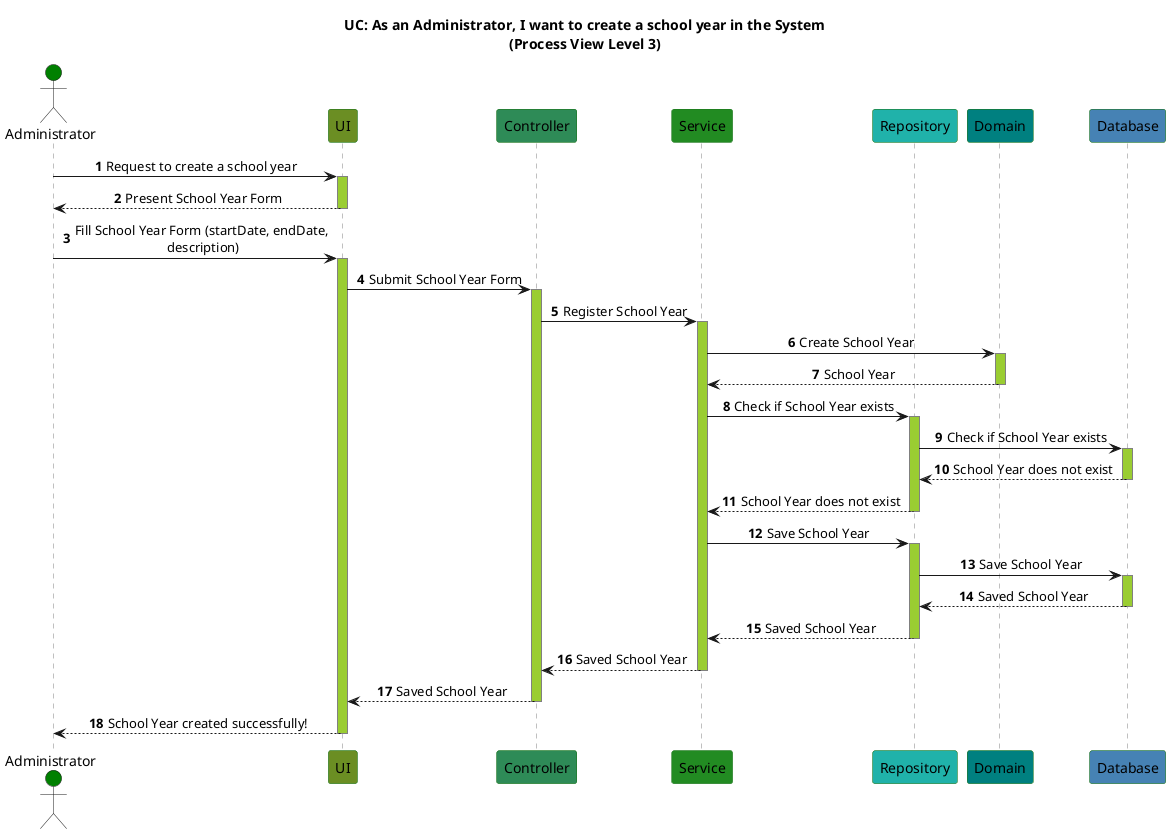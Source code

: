 @startuml

autonumber
skinparam {
  SequenceLifeLineBorderColor gray
  SequenceParticipantBorderColor darkgreen
  DefaultTextAlignment center
}

title UC: As an Administrator, I want to create a school year in the System\n(Process View Level 3)

actor Administrator as Admin #green
participant "UI" as UI #olivedrab
participant "Controller" as C #seagreen
participant "Service" as S #forestgreen
participant "Repository" as R #lightseagreen
participant "Domain" as D #teal
participant "Database" as BD #steelblue


Admin -> UI: Request to create a school year
activate UI #yellowgreen
UI --> Admin: Present School Year Form
deactivate UI #yellowgreen
Admin -> UI: Fill School Year Form (startDate, endDate,\n description)
activate UI #yellowgreen
UI -> C: Submit School Year Form
activate C #yellowgreen
C -> S: Register School Year
activate S #yellowgreen
S -> D: Create School Year
activate D #yellowgreen
D --> S: School Year
deactivate D #yellowgreen
S -> R: Check if School Year exists
activate R #yellowgreen
R -> BD: Check if School Year exists
activate BD #yellowgreen
BD --> R: School Year does not exist
deactivate BD #yellowgreen
R --> S: School Year does not exist
deactivate R #yellowgreen
S -> R: Save School Year
activate R #yellowgreen
R -> BD: Save School Year
activate BD #yellowgreen
BD --> R: Saved School Year
deactivate BD #yellowgreen
R --> S: Saved School Year
deactivate R #yellowgreen
S --> C: Saved School Year
deactivate S #yellowgreen
C --> UI: Saved School Year
deactivate C #yellowgreen
UI --> Admin: School Year created successfully!
deactivate UI #yellowgreen
@enduml
